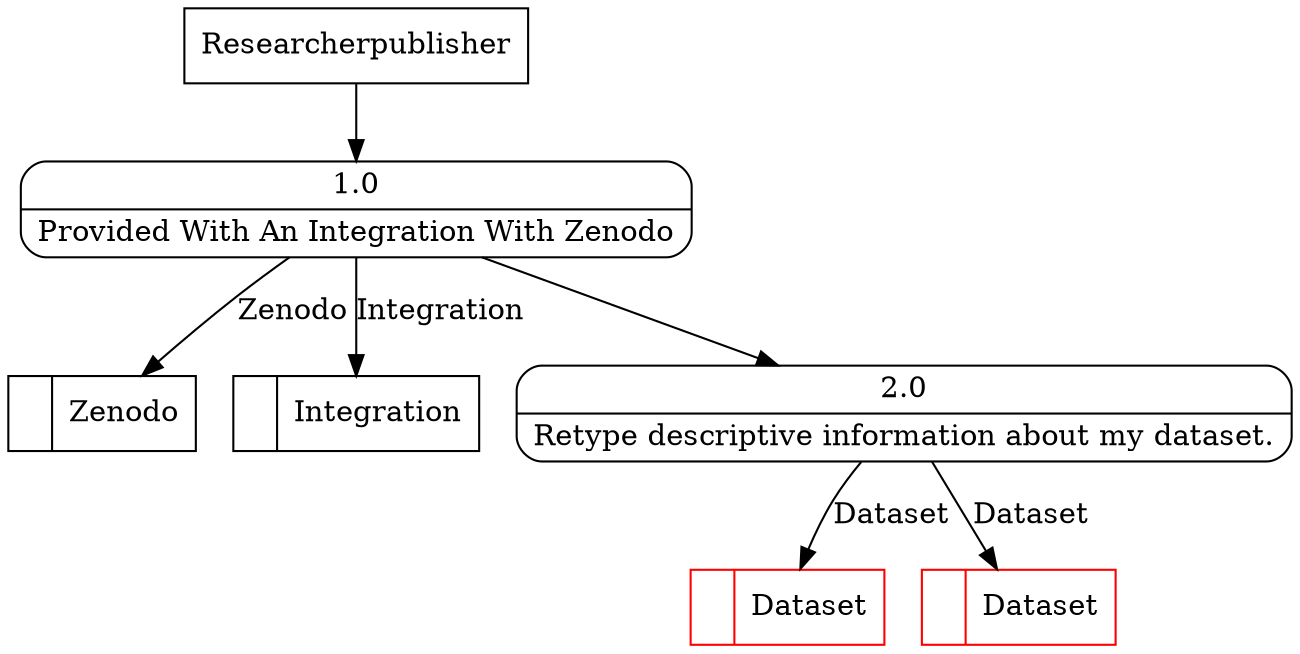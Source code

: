 digraph dfd2{ 
node[shape=record]
200 [label="<f0>  |<f1> Zenodo " ];
201 [label="<f0>  |<f1> Integration " ];
202 [label="Researcherpublisher" shape=box];
203 [label="{<f0> 1.0|<f1> Provided With An Integration With Zenodo }" shape=Mrecord];
2 [label="{<f0> 2.0|<f1> Retype descriptive information about my dataset. }" shape=Mrecord];
203 -> 2
1001 [label="<f0>  |<f1> Dataset " color=red];
2 -> 1001 [label="Dataset"]
1003 [label="<f0>  |<f1> Dataset " color=red];
2 -> 1003 [label="Dataset"]
202 -> 203
203 -> 201 [label="Integration"]
203 -> 200 [label="Zenodo"]
}